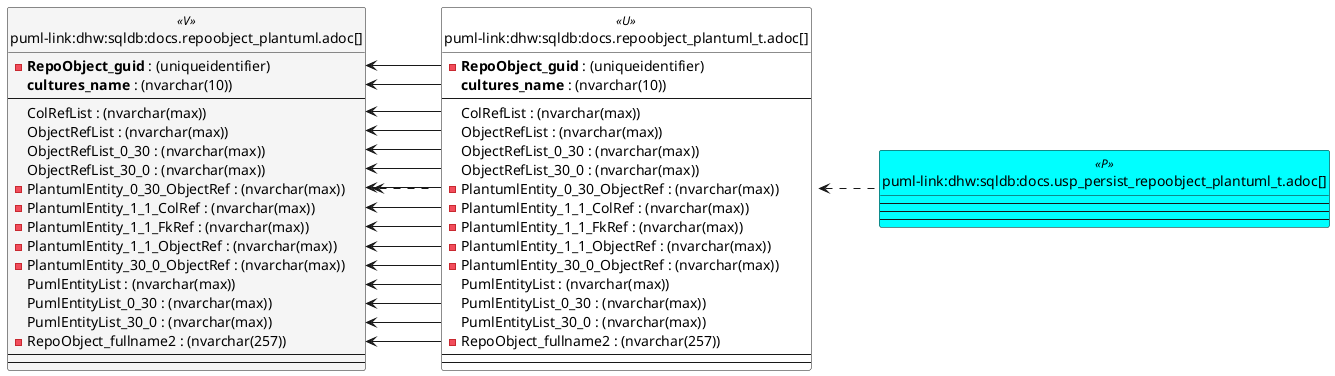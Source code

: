 @startuml
left to right direction
'top to bottom direction
hide circle
'avoide "." issues:
set namespaceSeparator none


skinparam class {
  BackgroundColor White
  BackgroundColor<<FN>> Yellow
  BackgroundColor<<FS>> Yellow
  BackgroundColor<<FT>> LightGray
  BackgroundColor<<IF>> Yellow
  BackgroundColor<<IS>> Yellow
  BackgroundColor<<P>> Aqua
  BackgroundColor<<PC>> Aqua
  BackgroundColor<<SN>> Yellow
  BackgroundColor<<SO>> SlateBlue
  BackgroundColor<<TF>> LightGray
  BackgroundColor<<TR>> Tomato
  BackgroundColor<<U>> White
  BackgroundColor<<V>> WhiteSmoke
  BackgroundColor<<X>> Aqua
  BackgroundColor<<external>> AliceBlue
}


entity "puml-link:dhw:sqldb:docs.repoobject_plantuml.adoc[]" as docs.RepoObject_Plantuml << V >> {
  - **RepoObject_guid** : (uniqueidentifier)
  **cultures_name** : (nvarchar(10))
  --
  ColRefList : (nvarchar(max))
  ObjectRefList : (nvarchar(max))
  ObjectRefList_0_30 : (nvarchar(max))
  ObjectRefList_30_0 : (nvarchar(max))
  - PlantumlEntity_0_30_ObjectRef : (nvarchar(max))
  - PlantumlEntity_1_1_ColRef : (nvarchar(max))
  - PlantumlEntity_1_1_FkRef : (nvarchar(max))
  - PlantumlEntity_1_1_ObjectRef : (nvarchar(max))
  - PlantumlEntity_30_0_ObjectRef : (nvarchar(max))
  PumlEntityList : (nvarchar(max))
  PumlEntityList_0_30 : (nvarchar(max))
  PumlEntityList_30_0 : (nvarchar(max))
  - RepoObject_fullname2 : (nvarchar(257))
  --
  --
}

entity "puml-link:dhw:sqldb:docs.repoobject_plantuml_t.adoc[]" as docs.RepoObject_Plantuml_T << U >> {
  - **RepoObject_guid** : (uniqueidentifier)
  **cultures_name** : (nvarchar(10))
  --
  ColRefList : (nvarchar(max))
  ObjectRefList : (nvarchar(max))
  ObjectRefList_0_30 : (nvarchar(max))
  ObjectRefList_30_0 : (nvarchar(max))
  - PlantumlEntity_0_30_ObjectRef : (nvarchar(max))
  - PlantumlEntity_1_1_ColRef : (nvarchar(max))
  - PlantumlEntity_1_1_FkRef : (nvarchar(max))
  - PlantumlEntity_1_1_ObjectRef : (nvarchar(max))
  - PlantumlEntity_30_0_ObjectRef : (nvarchar(max))
  PumlEntityList : (nvarchar(max))
  PumlEntityList_0_30 : (nvarchar(max))
  PumlEntityList_30_0 : (nvarchar(max))
  - RepoObject_fullname2 : (nvarchar(257))
  --
  --
}

entity "puml-link:dhw:sqldb:docs.usp_persist_repoobject_plantuml_t.adoc[]" as docs.usp_PERSIST_RepoObject_Plantuml_T << P >> {
  --
  --
  --
}

docs.RepoObject_Plantuml <.. docs.RepoObject_Plantuml_T
docs.RepoObject_Plantuml_T <.. docs.usp_PERSIST_RepoObject_Plantuml_T
"docs.RepoObject_Plantuml::ColRefList" <-- "docs.RepoObject_Plantuml_T::ColRefList"
"docs.RepoObject_Plantuml::cultures_name" <-- "docs.RepoObject_Plantuml_T::cultures_name"
"docs.RepoObject_Plantuml::ObjectRefList" <-- "docs.RepoObject_Plantuml_T::ObjectRefList"
"docs.RepoObject_Plantuml::ObjectRefList_0_30" <-- "docs.RepoObject_Plantuml_T::ObjectRefList_0_30"
"docs.RepoObject_Plantuml::ObjectRefList_30_0" <-- "docs.RepoObject_Plantuml_T::ObjectRefList_30_0"
"docs.RepoObject_Plantuml::PlantumlEntity_0_30_ObjectRef" <-- "docs.RepoObject_Plantuml_T::PlantumlEntity_0_30_ObjectRef"
"docs.RepoObject_Plantuml::PlantumlEntity_1_1_ColRef" <-- "docs.RepoObject_Plantuml_T::PlantumlEntity_1_1_ColRef"
"docs.RepoObject_Plantuml::PlantumlEntity_1_1_FkRef" <-- "docs.RepoObject_Plantuml_T::PlantumlEntity_1_1_FkRef"
"docs.RepoObject_Plantuml::PlantumlEntity_1_1_ObjectRef" <-- "docs.RepoObject_Plantuml_T::PlantumlEntity_1_1_ObjectRef"
"docs.RepoObject_Plantuml::PlantumlEntity_30_0_ObjectRef" <-- "docs.RepoObject_Plantuml_T::PlantumlEntity_30_0_ObjectRef"
"docs.RepoObject_Plantuml::PumlEntityList" <-- "docs.RepoObject_Plantuml_T::PumlEntityList"
"docs.RepoObject_Plantuml::PumlEntityList_0_30" <-- "docs.RepoObject_Plantuml_T::PumlEntityList_0_30"
"docs.RepoObject_Plantuml::PumlEntityList_30_0" <-- "docs.RepoObject_Plantuml_T::PumlEntityList_30_0"
"docs.RepoObject_Plantuml::RepoObject_fullname2" <-- "docs.RepoObject_Plantuml_T::RepoObject_fullname2"
"docs.RepoObject_Plantuml::RepoObject_guid" <-- "docs.RepoObject_Plantuml_T::RepoObject_guid"
@enduml

